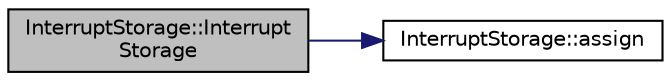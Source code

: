 digraph "InterruptStorage::InterruptStorage"
{
  bgcolor="transparent";
  edge [fontname="Helvetica",fontsize="10",labelfontname="Helvetica",labelfontsize="10"];
  node [fontname="Helvetica",fontsize="10",shape=record];
  rankdir="LR";
  Node1 [label="InterruptStorage::Interrupt\lStorage",height=0.2,width=0.4,color="black", fillcolor="grey75", style="filled", fontcolor="black"];
  Node1 -> Node2 [color="midnightblue",fontsize="10",style="solid",fontname="Helvetica"];
  Node2 [label="InterruptStorage::assign",height=0.2,width=0.4,color="black",URL="$classInterruptStorage.html#aa0e85a2fde141c1e2017ddf360e8d6ae",tooltip="bindet ein InterruptHandler Objekt an einen speziellen Interrupt "];
}
